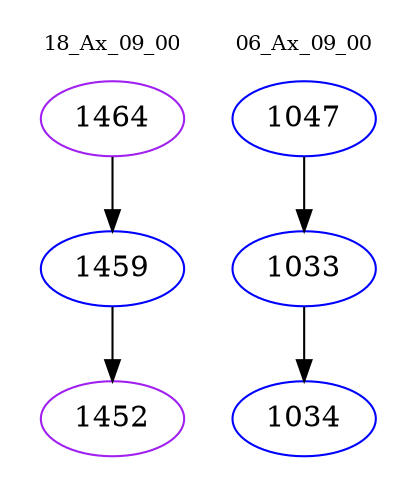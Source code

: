 digraph{
subgraph cluster_0 {
color = white
label = "18_Ax_09_00";
fontsize=10;
T0_1464 [label="1464", color="purple"]
T0_1464 -> T0_1459 [color="black"]
T0_1459 [label="1459", color="blue"]
T0_1459 -> T0_1452 [color="black"]
T0_1452 [label="1452", color="purple"]
}
subgraph cluster_1 {
color = white
label = "06_Ax_09_00";
fontsize=10;
T1_1047 [label="1047", color="blue"]
T1_1047 -> T1_1033 [color="black"]
T1_1033 [label="1033", color="blue"]
T1_1033 -> T1_1034 [color="black"]
T1_1034 [label="1034", color="blue"]
}
}
